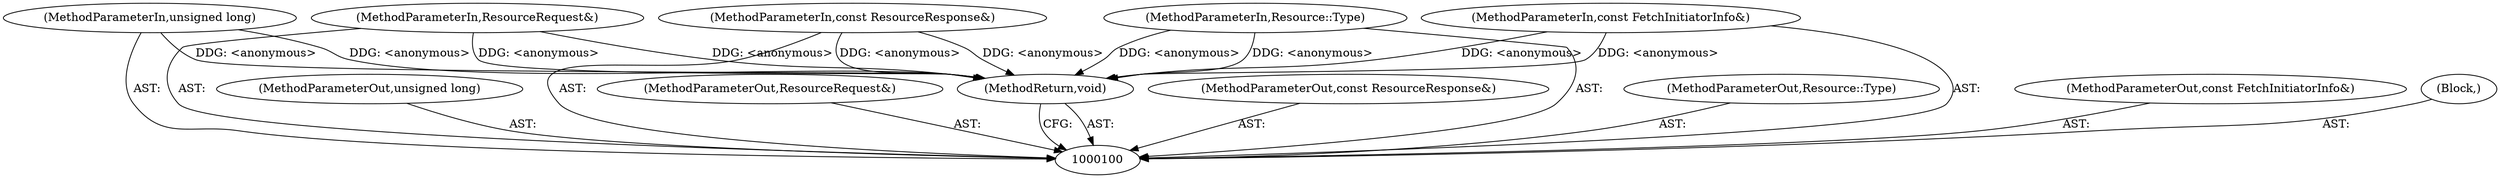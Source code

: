 digraph "0_Chrome_1c40f9042ae2d6ee7483d72998aabb5e73b2ff60_11" {
"1000107" [label="(MethodReturn,void)"];
"1000101" [label="(MethodParameterIn,unsigned long)"];
"1000115" [label="(MethodParameterOut,unsigned long)"];
"1000102" [label="(MethodParameterIn,ResourceRequest&)"];
"1000116" [label="(MethodParameterOut,ResourceRequest&)"];
"1000103" [label="(MethodParameterIn,const ResourceResponse&)"];
"1000117" [label="(MethodParameterOut,const ResourceResponse&)"];
"1000104" [label="(MethodParameterIn,Resource::Type)"];
"1000118" [label="(MethodParameterOut,Resource::Type)"];
"1000105" [label="(MethodParameterIn,const FetchInitiatorInfo&)"];
"1000119" [label="(MethodParameterOut,const FetchInitiatorInfo&)"];
"1000106" [label="(Block,)"];
"1000107" -> "1000100"  [label="AST: "];
"1000107" -> "1000100"  [label="CFG: "];
"1000104" -> "1000107"  [label="DDG: <anonymous>"];
"1000105" -> "1000107"  [label="DDG: <anonymous>"];
"1000103" -> "1000107"  [label="DDG: <anonymous>"];
"1000102" -> "1000107"  [label="DDG: <anonymous>"];
"1000101" -> "1000107"  [label="DDG: <anonymous>"];
"1000101" -> "1000100"  [label="AST: "];
"1000101" -> "1000107"  [label="DDG: <anonymous>"];
"1000115" -> "1000100"  [label="AST: "];
"1000102" -> "1000100"  [label="AST: "];
"1000102" -> "1000107"  [label="DDG: <anonymous>"];
"1000116" -> "1000100"  [label="AST: "];
"1000103" -> "1000100"  [label="AST: "];
"1000103" -> "1000107"  [label="DDG: <anonymous>"];
"1000117" -> "1000100"  [label="AST: "];
"1000104" -> "1000100"  [label="AST: "];
"1000104" -> "1000107"  [label="DDG: <anonymous>"];
"1000118" -> "1000100"  [label="AST: "];
"1000105" -> "1000100"  [label="AST: "];
"1000105" -> "1000107"  [label="DDG: <anonymous>"];
"1000119" -> "1000100"  [label="AST: "];
"1000106" -> "1000100"  [label="AST: "];
}
